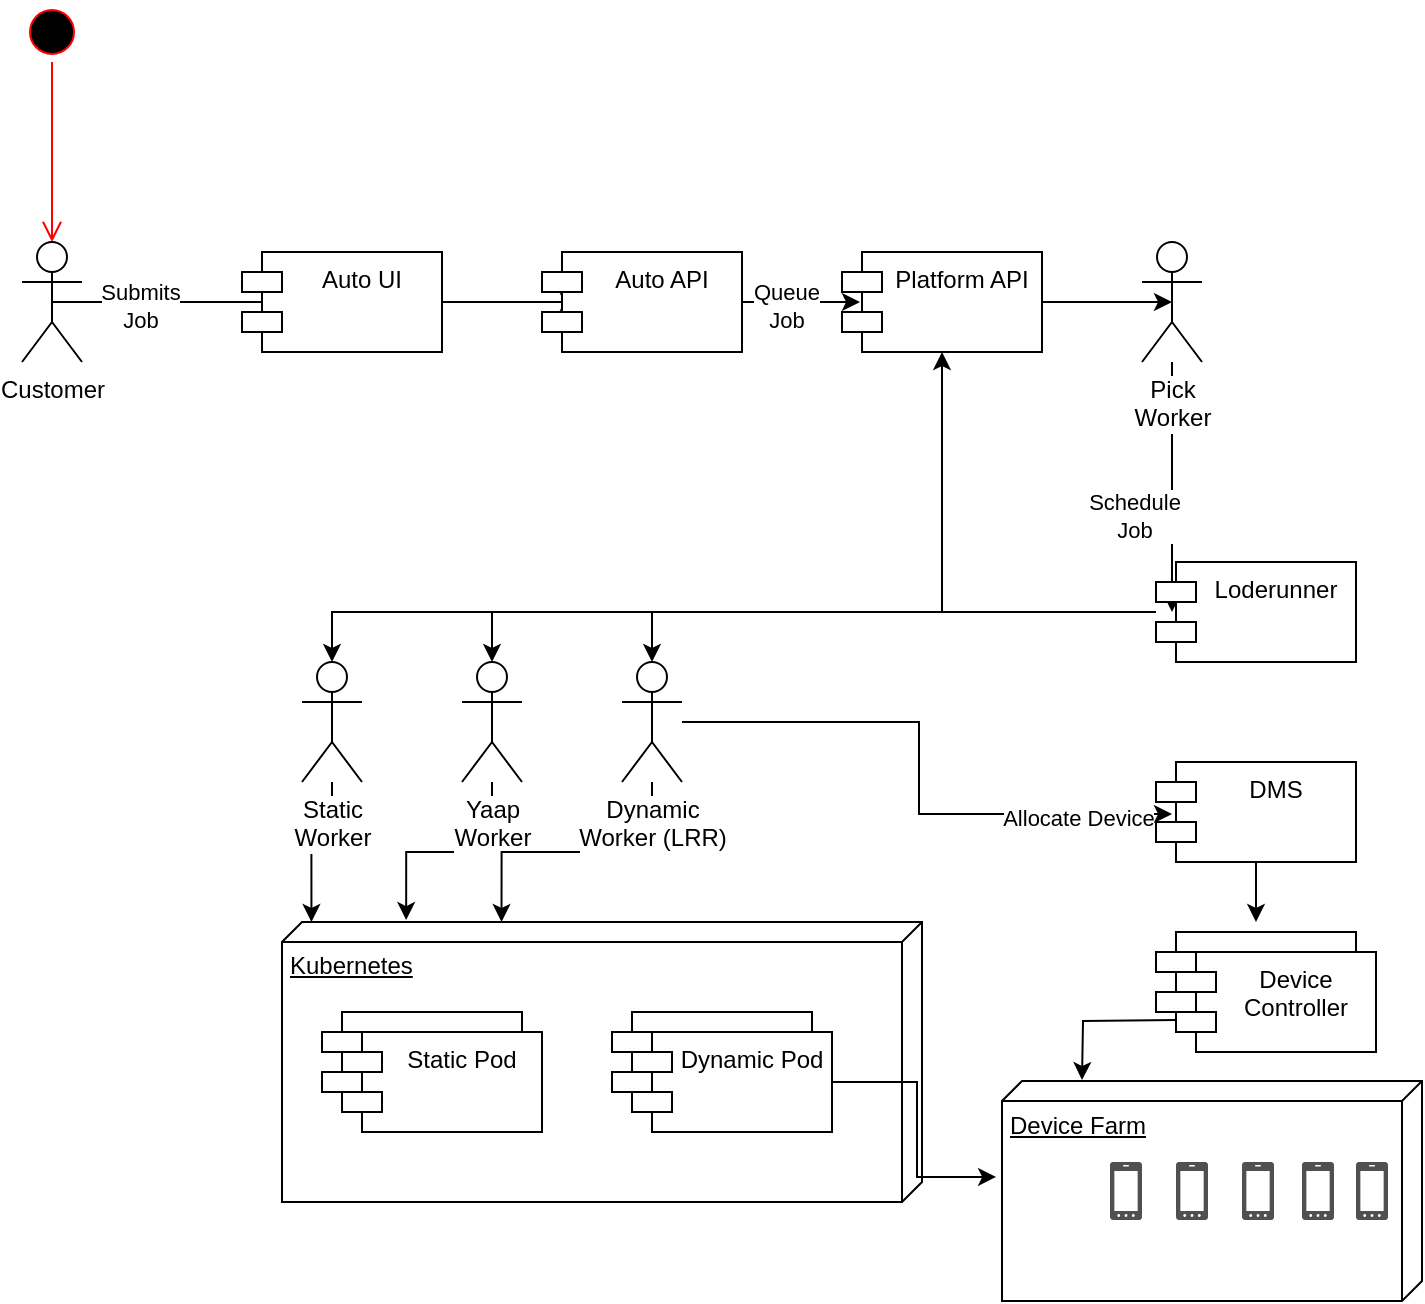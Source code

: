 <mxfile version="13.1.1" type="github"><diagram id="8plXeS_6gAHWKv4li25l" name="Page-1"><mxGraphModel dx="1352" dy="724" grid="1" gridSize="10" guides="1" tooltips="1" connect="1" arrows="1" fold="1" page="1" pageScale="1" pageWidth="850" pageHeight="1100" math="0" shadow="0"><root><mxCell id="0"/><mxCell id="1" parent="0"/><mxCell id="ze_mwSEJfYMtS1VNut9u-42" value="Device Farm" style="verticalAlign=top;align=left;spacingTop=8;spacingLeft=2;spacingRight=12;shape=cube;size=10;direction=south;fontStyle=4;html=1;" vertex="1" parent="1"><mxGeometry x="520" y="559.5" width="210" height="110" as="geometry"/></mxCell><mxCell id="5UYzzFFOy-JkbLlxX9Tr-5" style="edgeStyle=orthogonalEdgeStyle;rounded=0;orthogonalLoop=1;jettySize=auto;html=1;entryX=0.21;entryY=0.5;entryDx=0;entryDy=0;entryPerimeter=0;exitX=0.5;exitY=0.5;exitDx=0;exitDy=0;exitPerimeter=0;" parent="1" source="ze_mwSEJfYMtS1VNut9u-7" target="5UYzzFFOy-JkbLlxX9Tr-2" edge="1"><mxGeometry relative="1" as="geometry"/></mxCell><mxCell id="5UYzzFFOy-JkbLlxX9Tr-6" value="Submits&lt;br&gt;Job" style="edgeLabel;html=1;align=center;verticalAlign=middle;resizable=0;points=[];" parent="5UYzzFFOy-JkbLlxX9Tr-5" vertex="1" connectable="0"><mxGeometry x="-0.239" y="-2" relative="1" as="geometry"><mxPoint as="offset"/></mxGeometry></mxCell><mxCell id="5UYzzFFOy-JkbLlxX9Tr-8" style="edgeStyle=orthogonalEdgeStyle;rounded=0;orthogonalLoop=1;jettySize=auto;html=1;entryX=0.18;entryY=0.5;entryDx=0;entryDy=0;entryPerimeter=0;" parent="1" source="5UYzzFFOy-JkbLlxX9Tr-2" target="5UYzzFFOy-JkbLlxX9Tr-7" edge="1"><mxGeometry relative="1" as="geometry"/></mxCell><mxCell id="5UYzzFFOy-JkbLlxX9Tr-2" value="Auto UI" style="shape=module;align=left;spacingLeft=20;align=center;verticalAlign=top;" parent="1" vertex="1"><mxGeometry x="140" y="145" width="100" height="50" as="geometry"/></mxCell><mxCell id="5UYzzFFOy-JkbLlxX9Tr-10" style="edgeStyle=orthogonalEdgeStyle;rounded=0;orthogonalLoop=1;jettySize=auto;html=1;entryX=0.09;entryY=0.5;entryDx=0;entryDy=0;entryPerimeter=0;" parent="1" source="5UYzzFFOy-JkbLlxX9Tr-7" target="5UYzzFFOy-JkbLlxX9Tr-9" edge="1"><mxGeometry relative="1" as="geometry"/></mxCell><mxCell id="5UYzzFFOy-JkbLlxX9Tr-11" value="Queue&lt;br&gt;Job" style="edgeLabel;html=1;align=center;verticalAlign=middle;resizable=0;points=[];" parent="5UYzzFFOy-JkbLlxX9Tr-10" vertex="1" connectable="0"><mxGeometry x="-0.265" y="-2" relative="1" as="geometry"><mxPoint as="offset"/></mxGeometry></mxCell><mxCell id="5UYzzFFOy-JkbLlxX9Tr-7" value="Auto API" style="shape=module;align=left;spacingLeft=20;align=center;verticalAlign=top;" parent="1" vertex="1"><mxGeometry x="290" y="145" width="100" height="50" as="geometry"/></mxCell><mxCell id="5UYzzFFOy-JkbLlxX9Tr-15" style="edgeStyle=orthogonalEdgeStyle;rounded=0;orthogonalLoop=1;jettySize=auto;html=1;entryX=0.5;entryY=0.5;entryDx=0;entryDy=0;entryPerimeter=0;" parent="1" source="5UYzzFFOy-JkbLlxX9Tr-9" target="5UYzzFFOy-JkbLlxX9Tr-12" edge="1"><mxGeometry relative="1" as="geometry"/></mxCell><mxCell id="5UYzzFFOy-JkbLlxX9Tr-9" value="Platform API" style="shape=module;align=left;spacingLeft=20;align=center;verticalAlign=top;" parent="1" vertex="1"><mxGeometry x="440" y="145" width="100" height="50" as="geometry"/></mxCell><mxCell id="5UYzzFFOy-JkbLlxX9Tr-17" style="edgeStyle=orthogonalEdgeStyle;rounded=0;orthogonalLoop=1;jettySize=auto;html=1;entryX=0.08;entryY=0.5;entryDx=0;entryDy=0;entryPerimeter=0;" parent="1" source="5UYzzFFOy-JkbLlxX9Tr-12" target="5UYzzFFOy-JkbLlxX9Tr-16" edge="1"><mxGeometry relative="1" as="geometry"/></mxCell><mxCell id="5UYzzFFOy-JkbLlxX9Tr-18" value="Schedule&lt;br&gt;Job" style="edgeLabel;html=1;align=center;verticalAlign=middle;resizable=0;points=[];" parent="5UYzzFFOy-JkbLlxX9Tr-17" vertex="1" connectable="0"><mxGeometry x="0.241" y="-1" relative="1" as="geometry"><mxPoint x="-18" y="-1" as="offset"/></mxGeometry></mxCell><mxCell id="5UYzzFFOy-JkbLlxX9Tr-12" value="Pick&lt;br&gt;Worker" style="shape=umlActor;verticalLabelPosition=bottom;labelBackgroundColor=#ffffff;verticalAlign=top;html=1;" parent="1" vertex="1"><mxGeometry x="590" y="140" width="30" height="60" as="geometry"/></mxCell><mxCell id="ze_mwSEJfYMtS1VNut9u-15" style="edgeStyle=orthogonalEdgeStyle;rounded=0;orthogonalLoop=1;jettySize=auto;html=1;entryX=0.5;entryY=0;entryDx=0;entryDy=0;entryPerimeter=0;" edge="1" parent="1" source="5UYzzFFOy-JkbLlxX9Tr-16" target="5UYzzFFOy-JkbLlxX9Tr-20"><mxGeometry relative="1" as="geometry"/></mxCell><mxCell id="ze_mwSEJfYMtS1VNut9u-16" style="edgeStyle=orthogonalEdgeStyle;rounded=0;orthogonalLoop=1;jettySize=auto;html=1;entryX=0.5;entryY=0;entryDx=0;entryDy=0;entryPerimeter=0;" edge="1" parent="1" source="5UYzzFFOy-JkbLlxX9Tr-16" target="ze_mwSEJfYMtS1VNut9u-11"><mxGeometry relative="1" as="geometry"/></mxCell><mxCell id="ze_mwSEJfYMtS1VNut9u-17" style="edgeStyle=orthogonalEdgeStyle;rounded=0;orthogonalLoop=1;jettySize=auto;html=1;entryX=0.5;entryY=0;entryDx=0;entryDy=0;entryPerimeter=0;" edge="1" parent="1" source="5UYzzFFOy-JkbLlxX9Tr-16" target="ze_mwSEJfYMtS1VNut9u-14"><mxGeometry relative="1" as="geometry"/></mxCell><mxCell id="ze_mwSEJfYMtS1VNut9u-47" style="edgeStyle=orthogonalEdgeStyle;rounded=0;orthogonalLoop=1;jettySize=auto;html=1;entryX=0.5;entryY=1;entryDx=0;entryDy=0;" edge="1" parent="1" source="5UYzzFFOy-JkbLlxX9Tr-16" target="5UYzzFFOy-JkbLlxX9Tr-9"><mxGeometry relative="1" as="geometry"/></mxCell><mxCell id="5UYzzFFOy-JkbLlxX9Tr-16" value="Loderunner" style="shape=module;align=left;spacingLeft=20;align=center;verticalAlign=top;" parent="1" vertex="1"><mxGeometry x="597" y="300" width="100" height="50" as="geometry"/></mxCell><mxCell id="ze_mwSEJfYMtS1VNut9u-30" style="edgeStyle=orthogonalEdgeStyle;rounded=0;orthogonalLoop=1;jettySize=auto;html=1;entryX=0;entryY=0.954;entryDx=0;entryDy=0;entryPerimeter=0;" edge="1" parent="1" source="5UYzzFFOy-JkbLlxX9Tr-20" target="ze_mwSEJfYMtS1VNut9u-25"><mxGeometry relative="1" as="geometry"/></mxCell><mxCell id="5UYzzFFOy-JkbLlxX9Tr-20" value="Static&lt;br&gt;Worker" style="shape=umlActor;verticalLabelPosition=bottom;labelBackgroundColor=#ffffff;verticalAlign=top;html=1;" parent="1" vertex="1"><mxGeometry x="170" y="350" width="30" height="60" as="geometry"/></mxCell><mxCell id="ze_mwSEJfYMtS1VNut9u-1" value="" style="ellipse;html=1;shape=startState;fillColor=#000000;strokeColor=#ff0000;" vertex="1" parent="1"><mxGeometry x="30" y="20" width="30" height="30" as="geometry"/></mxCell><mxCell id="ze_mwSEJfYMtS1VNut9u-2" value="" style="edgeStyle=orthogonalEdgeStyle;html=1;verticalAlign=bottom;endArrow=open;endSize=8;strokeColor=#ff0000;" edge="1" source="ze_mwSEJfYMtS1VNut9u-1" parent="1"><mxGeometry relative="1" as="geometry"><mxPoint x="45" y="140" as="targetPoint"/></mxGeometry></mxCell><mxCell id="ze_mwSEJfYMtS1VNut9u-7" value="Customer" style="shape=umlActor;verticalLabelPosition=bottom;labelBackgroundColor=#ffffff;verticalAlign=top;html=1;" vertex="1" parent="1"><mxGeometry x="30" y="140" width="30" height="60" as="geometry"/></mxCell><mxCell id="ze_mwSEJfYMtS1VNut9u-29" style="edgeStyle=orthogonalEdgeStyle;rounded=0;orthogonalLoop=1;jettySize=auto;html=1;entryX=-0.007;entryY=0.806;entryDx=0;entryDy=0;entryPerimeter=0;" edge="1" parent="1" source="ze_mwSEJfYMtS1VNut9u-11" target="ze_mwSEJfYMtS1VNut9u-25"><mxGeometry relative="1" as="geometry"/></mxCell><mxCell id="ze_mwSEJfYMtS1VNut9u-11" value="Yaap&lt;br&gt;Worker" style="shape=umlActor;verticalLabelPosition=bottom;labelBackgroundColor=#ffffff;verticalAlign=top;html=1;" vertex="1" parent="1"><mxGeometry x="250" y="350" width="30" height="60" as="geometry"/></mxCell><mxCell id="ze_mwSEJfYMtS1VNut9u-22" style="edgeStyle=orthogonalEdgeStyle;rounded=0;orthogonalLoop=1;jettySize=auto;html=1;entryX=0.08;entryY=0.52;entryDx=0;entryDy=0;entryPerimeter=0;" edge="1" parent="1" source="ze_mwSEJfYMtS1VNut9u-14" target="ze_mwSEJfYMtS1VNut9u-21"><mxGeometry relative="1" as="geometry"/></mxCell><mxCell id="ze_mwSEJfYMtS1VNut9u-23" value="Allocate Device" style="edgeLabel;html=1;align=center;verticalAlign=middle;resizable=0;points=[];" vertex="1" connectable="0" parent="ze_mwSEJfYMtS1VNut9u-22"><mxGeometry x="0.677" y="-2" relative="1" as="geometry"><mxPoint as="offset"/></mxGeometry></mxCell><mxCell id="ze_mwSEJfYMtS1VNut9u-28" style="edgeStyle=orthogonalEdgeStyle;rounded=0;orthogonalLoop=1;jettySize=auto;html=1;entryX=0;entryY=0.657;entryDx=0;entryDy=0;entryPerimeter=0;" edge="1" parent="1" source="ze_mwSEJfYMtS1VNut9u-14" target="ze_mwSEJfYMtS1VNut9u-25"><mxGeometry relative="1" as="geometry"/></mxCell><mxCell id="ze_mwSEJfYMtS1VNut9u-14" value="Dynamic&lt;br&gt;Worker (LRR)" style="shape=umlActor;verticalLabelPosition=bottom;labelBackgroundColor=#ffffff;verticalAlign=top;html=1;" vertex="1" parent="1"><mxGeometry x="330" y="350" width="30" height="60" as="geometry"/></mxCell><mxCell id="ze_mwSEJfYMtS1VNut9u-36" style="edgeStyle=orthogonalEdgeStyle;rounded=0;orthogonalLoop=1;jettySize=auto;html=1;" edge="1" parent="1" source="ze_mwSEJfYMtS1VNut9u-21"><mxGeometry relative="1" as="geometry"><mxPoint x="647" y="480" as="targetPoint"/></mxGeometry></mxCell><mxCell id="ze_mwSEJfYMtS1VNut9u-21" value="DMS" style="shape=module;align=left;spacingLeft=20;align=center;verticalAlign=top;" vertex="1" parent="1"><mxGeometry x="597" y="400" width="100" height="50" as="geometry"/></mxCell><mxCell id="ze_mwSEJfYMtS1VNut9u-25" value="Kubernetes" style="verticalAlign=top;align=left;spacingTop=8;spacingLeft=2;spacingRight=12;shape=cube;size=10;direction=south;fontStyle=4;html=1;" vertex="1" parent="1"><mxGeometry x="160" y="480" width="320" height="140" as="geometry"/></mxCell><mxCell id="ze_mwSEJfYMtS1VNut9u-26" value="Static Pod" style="shape=module;align=left;spacingLeft=20;align=center;verticalAlign=top;" vertex="1" parent="1"><mxGeometry x="180" y="525" width="100" height="50" as="geometry"/></mxCell><mxCell id="ze_mwSEJfYMtS1VNut9u-27" value="Dynamic Pod" style="shape=module;align=left;spacingLeft=20;align=center;verticalAlign=top;" vertex="1" parent="1"><mxGeometry x="325" y="525" width="100" height="50" as="geometry"/></mxCell><mxCell id="ze_mwSEJfYMtS1VNut9u-31" value="Static Pod" style="shape=module;align=left;spacingLeft=20;align=center;verticalAlign=top;" vertex="1" parent="1"><mxGeometry x="190" y="535" width="100" height="50" as="geometry"/></mxCell><mxCell id="ze_mwSEJfYMtS1VNut9u-43" style="edgeStyle=orthogonalEdgeStyle;rounded=0;orthogonalLoop=1;jettySize=auto;html=1;entryX=0.436;entryY=1.014;entryDx=0;entryDy=0;entryPerimeter=0;" edge="1" parent="1" source="ze_mwSEJfYMtS1VNut9u-33" target="ze_mwSEJfYMtS1VNut9u-42"><mxGeometry relative="1" as="geometry"/></mxCell><mxCell id="ze_mwSEJfYMtS1VNut9u-33" value="Dynamic Pod" style="shape=module;align=left;spacingLeft=20;align=center;verticalAlign=top;" vertex="1" parent="1"><mxGeometry x="335" y="535" width="100" height="50" as="geometry"/></mxCell><mxCell id="ze_mwSEJfYMtS1VNut9u-34" value="" style="pointerEvents=1;shadow=0;dashed=0;html=1;strokeColor=none;fillColor=#505050;labelPosition=center;verticalLabelPosition=bottom;verticalAlign=top;outlineConnect=0;align=center;shape=mxgraph.office.devices.cell_phone_windows_phone_proportional;" vertex="1" parent="1"><mxGeometry x="607" y="600" width="16" height="29" as="geometry"/></mxCell><mxCell id="ze_mwSEJfYMtS1VNut9u-35" value="Device&#xA;Controller" style="shape=module;align=left;spacingLeft=20;align=center;verticalAlign=top;" vertex="1" parent="1"><mxGeometry x="597" y="485" width="100" height="50" as="geometry"/></mxCell><mxCell id="ze_mwSEJfYMtS1VNut9u-45" style="edgeStyle=orthogonalEdgeStyle;rounded=0;orthogonalLoop=1;jettySize=auto;html=1;" edge="1" parent="1"><mxGeometry relative="1" as="geometry"><mxPoint x="560" y="559" as="targetPoint"/><mxPoint x="607" y="529" as="sourcePoint"/></mxGeometry></mxCell><mxCell id="ze_mwSEJfYMtS1VNut9u-37" value="Device&#xA;Controller" style="shape=module;align=left;spacingLeft=20;align=center;verticalAlign=top;" vertex="1" parent="1"><mxGeometry x="607" y="495" width="100" height="50" as="geometry"/></mxCell><mxCell id="ze_mwSEJfYMtS1VNut9u-38" value="" style="pointerEvents=1;shadow=0;dashed=0;html=1;strokeColor=none;fillColor=#505050;labelPosition=center;verticalLabelPosition=bottom;verticalAlign=top;outlineConnect=0;align=center;shape=mxgraph.office.devices.cell_phone_windows_phone_proportional;" vertex="1" parent="1"><mxGeometry x="640" y="600" width="16" height="29" as="geometry"/></mxCell><mxCell id="ze_mwSEJfYMtS1VNut9u-39" value="" style="pointerEvents=1;shadow=0;dashed=0;html=1;strokeColor=none;fillColor=#505050;labelPosition=center;verticalLabelPosition=bottom;verticalAlign=top;outlineConnect=0;align=center;shape=mxgraph.office.devices.cell_phone_windows_phone_proportional;" vertex="1" parent="1"><mxGeometry x="670" y="600" width="16" height="29" as="geometry"/></mxCell><mxCell id="ze_mwSEJfYMtS1VNut9u-40" value="" style="pointerEvents=1;shadow=0;dashed=0;html=1;strokeColor=none;fillColor=#505050;labelPosition=center;verticalLabelPosition=bottom;verticalAlign=top;outlineConnect=0;align=center;shape=mxgraph.office.devices.cell_phone_windows_phone_proportional;" vertex="1" parent="1"><mxGeometry x="697" y="600" width="16" height="29" as="geometry"/></mxCell><mxCell id="ze_mwSEJfYMtS1VNut9u-41" value="" style="pointerEvents=1;shadow=0;dashed=0;html=1;strokeColor=none;fillColor=#505050;labelPosition=center;verticalLabelPosition=bottom;verticalAlign=top;outlineConnect=0;align=center;shape=mxgraph.office.devices.cell_phone_windows_phone_proportional;" vertex="1" parent="1"><mxGeometry x="574" y="600" width="16" height="29" as="geometry"/></mxCell></root></mxGraphModel></diagram></mxfile>